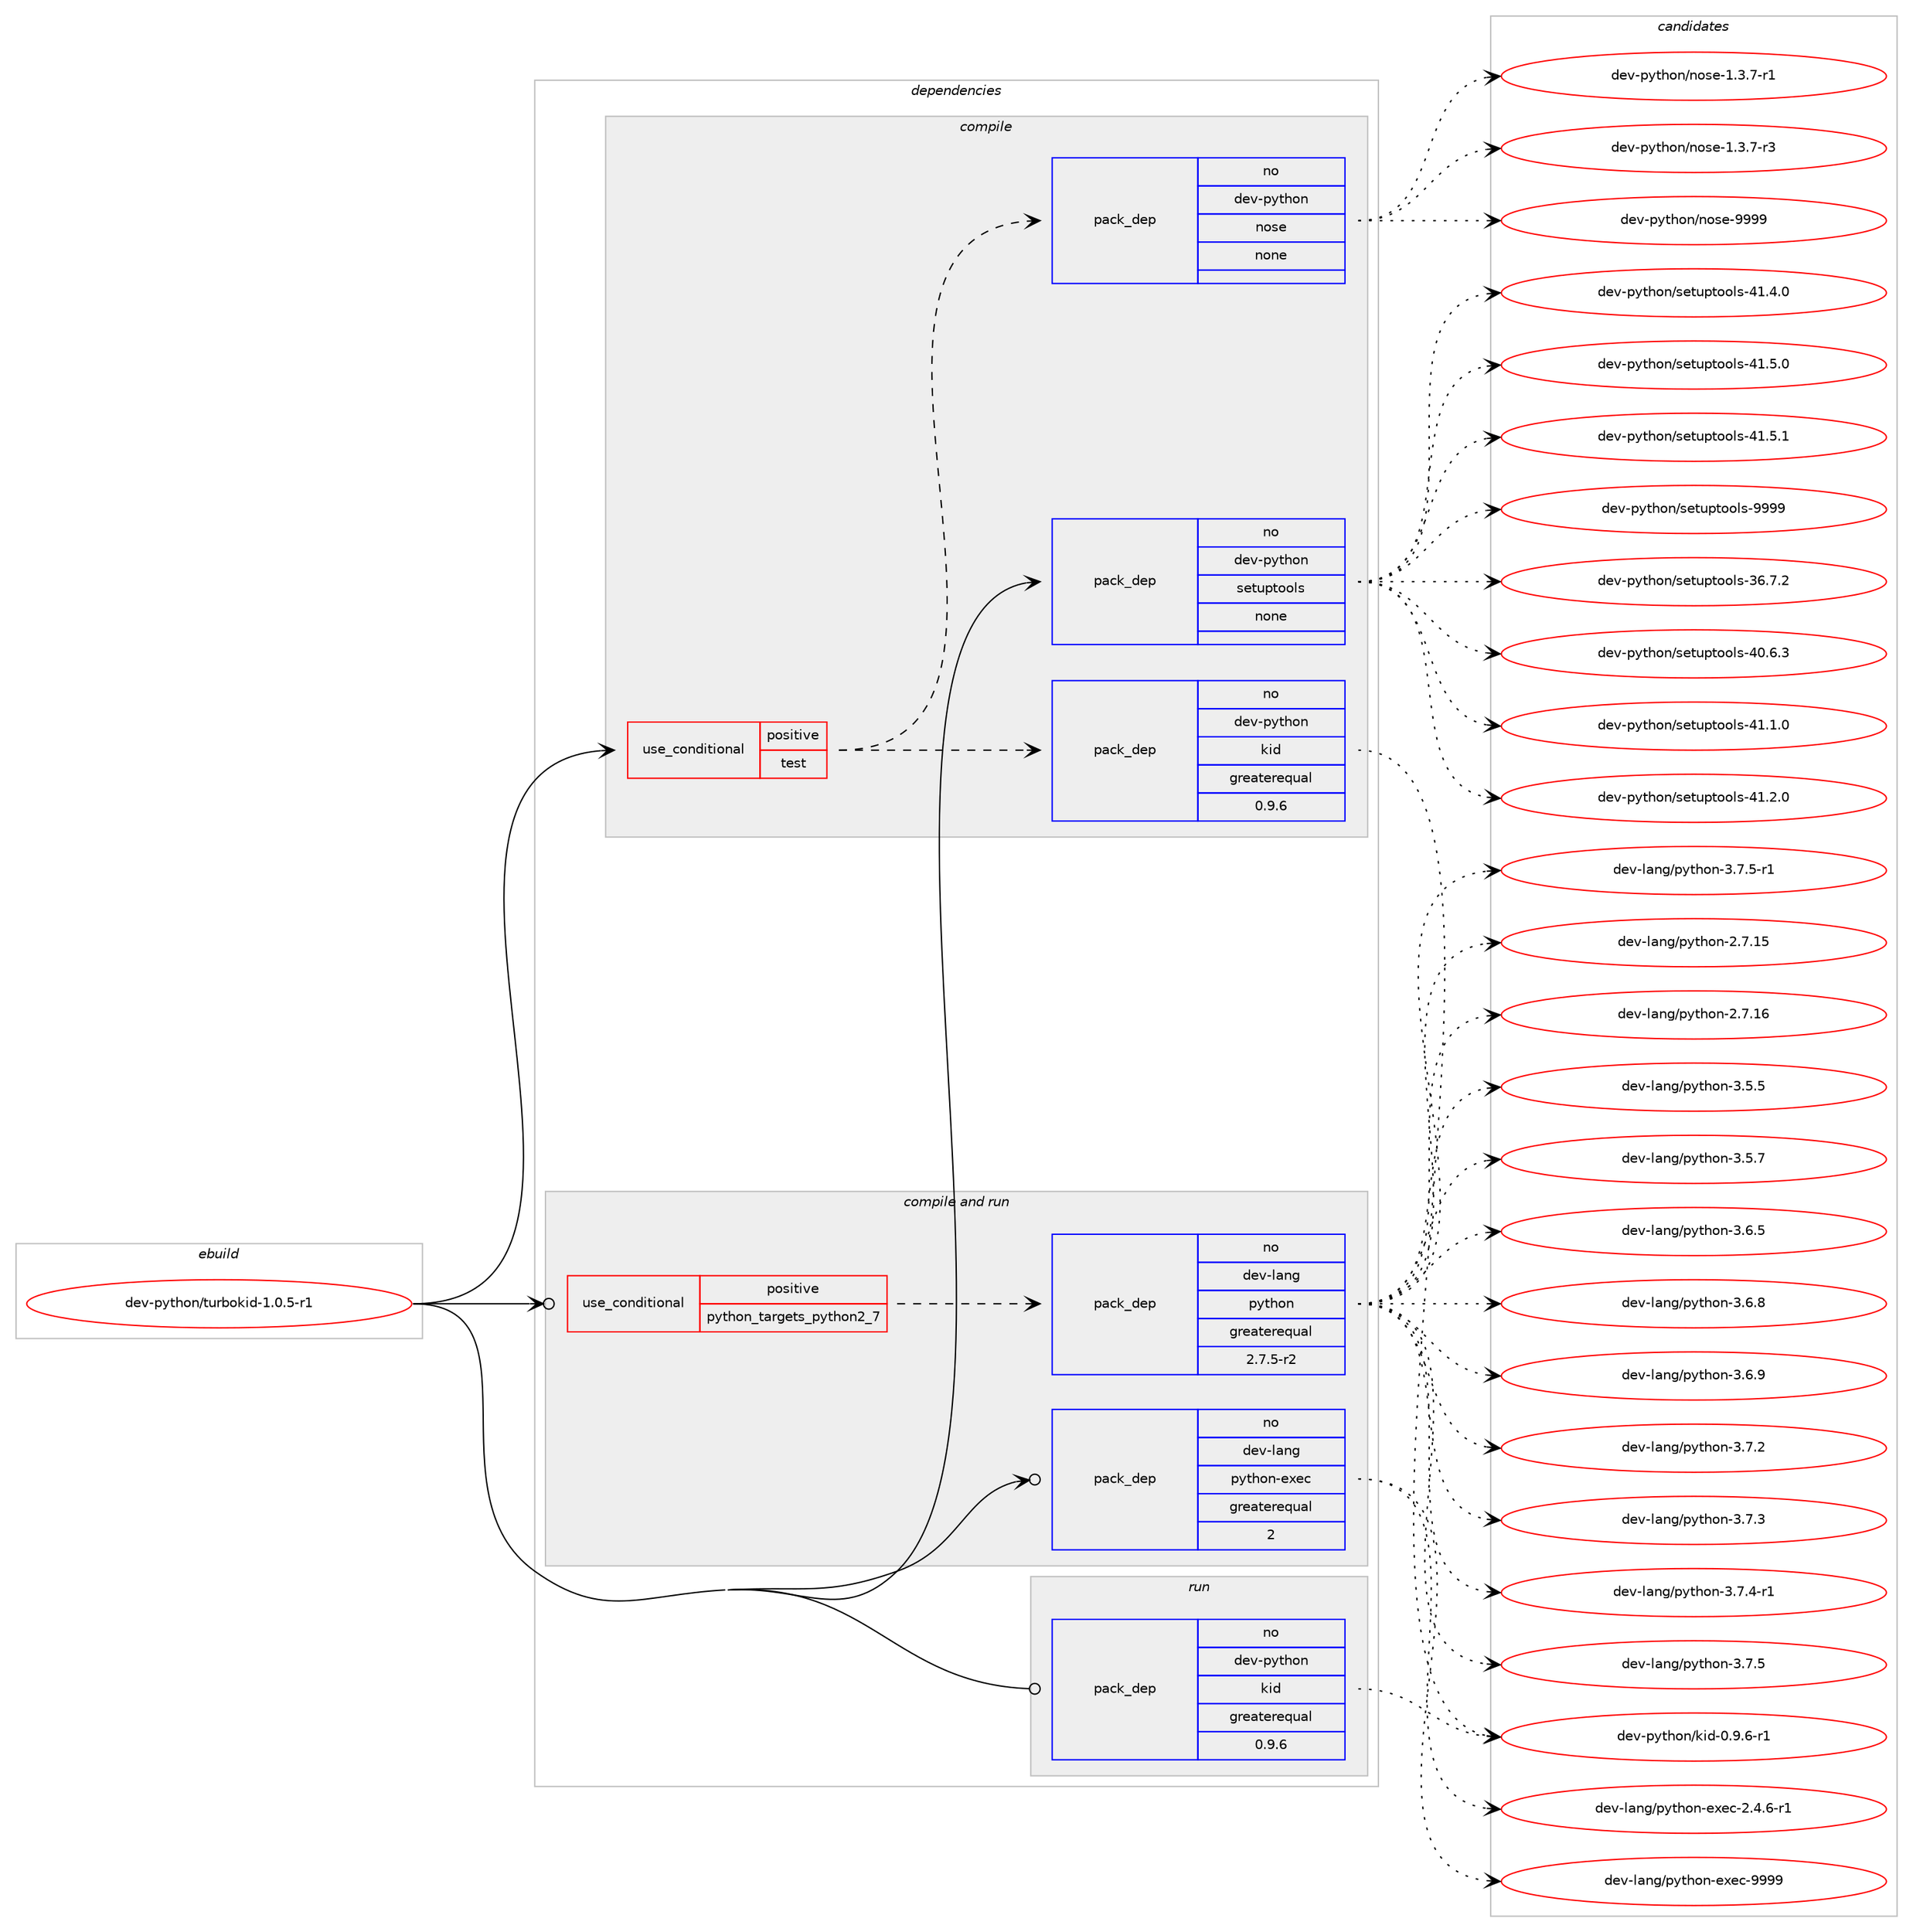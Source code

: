 digraph prolog {

# *************
# Graph options
# *************

newrank=true;
concentrate=true;
compound=true;
graph [rankdir=LR,fontname=Helvetica,fontsize=10,ranksep=1.5];#, ranksep=2.5, nodesep=0.2];
edge  [arrowhead=vee];
node  [fontname=Helvetica,fontsize=10];

# **********
# The ebuild
# **********

subgraph cluster_leftcol {
color=gray;
rank=same;
label=<<i>ebuild</i>>;
id [label="dev-python/turbokid-1.0.5-r1", color=red, width=4, href="../dev-python/turbokid-1.0.5-r1.svg"];
}

# ****************
# The dependencies
# ****************

subgraph cluster_midcol {
color=gray;
label=<<i>dependencies</i>>;
subgraph cluster_compile {
fillcolor="#eeeeee";
style=filled;
label=<<i>compile</i>>;
subgraph cond150706 {
dependency641481 [label=<<TABLE BORDER="0" CELLBORDER="1" CELLSPACING="0" CELLPADDING="4"><TR><TD ROWSPAN="3" CELLPADDING="10">use_conditional</TD></TR><TR><TD>positive</TD></TR><TR><TD>test</TD></TR></TABLE>>, shape=none, color=red];
subgraph pack478893 {
dependency641482 [label=<<TABLE BORDER="0" CELLBORDER="1" CELLSPACING="0" CELLPADDING="4" WIDTH="220"><TR><TD ROWSPAN="6" CELLPADDING="30">pack_dep</TD></TR><TR><TD WIDTH="110">no</TD></TR><TR><TD>dev-python</TD></TR><TR><TD>kid</TD></TR><TR><TD>greaterequal</TD></TR><TR><TD>0.9.6</TD></TR></TABLE>>, shape=none, color=blue];
}
dependency641481:e -> dependency641482:w [weight=20,style="dashed",arrowhead="vee"];
subgraph pack478894 {
dependency641483 [label=<<TABLE BORDER="0" CELLBORDER="1" CELLSPACING="0" CELLPADDING="4" WIDTH="220"><TR><TD ROWSPAN="6" CELLPADDING="30">pack_dep</TD></TR><TR><TD WIDTH="110">no</TD></TR><TR><TD>dev-python</TD></TR><TR><TD>nose</TD></TR><TR><TD>none</TD></TR><TR><TD></TD></TR></TABLE>>, shape=none, color=blue];
}
dependency641481:e -> dependency641483:w [weight=20,style="dashed",arrowhead="vee"];
}
id:e -> dependency641481:w [weight=20,style="solid",arrowhead="vee"];
subgraph pack478895 {
dependency641484 [label=<<TABLE BORDER="0" CELLBORDER="1" CELLSPACING="0" CELLPADDING="4" WIDTH="220"><TR><TD ROWSPAN="6" CELLPADDING="30">pack_dep</TD></TR><TR><TD WIDTH="110">no</TD></TR><TR><TD>dev-python</TD></TR><TR><TD>setuptools</TD></TR><TR><TD>none</TD></TR><TR><TD></TD></TR></TABLE>>, shape=none, color=blue];
}
id:e -> dependency641484:w [weight=20,style="solid",arrowhead="vee"];
}
subgraph cluster_compileandrun {
fillcolor="#eeeeee";
style=filled;
label=<<i>compile and run</i>>;
subgraph cond150707 {
dependency641485 [label=<<TABLE BORDER="0" CELLBORDER="1" CELLSPACING="0" CELLPADDING="4"><TR><TD ROWSPAN="3" CELLPADDING="10">use_conditional</TD></TR><TR><TD>positive</TD></TR><TR><TD>python_targets_python2_7</TD></TR></TABLE>>, shape=none, color=red];
subgraph pack478896 {
dependency641486 [label=<<TABLE BORDER="0" CELLBORDER="1" CELLSPACING="0" CELLPADDING="4" WIDTH="220"><TR><TD ROWSPAN="6" CELLPADDING="30">pack_dep</TD></TR><TR><TD WIDTH="110">no</TD></TR><TR><TD>dev-lang</TD></TR><TR><TD>python</TD></TR><TR><TD>greaterequal</TD></TR><TR><TD>2.7.5-r2</TD></TR></TABLE>>, shape=none, color=blue];
}
dependency641485:e -> dependency641486:w [weight=20,style="dashed",arrowhead="vee"];
}
id:e -> dependency641485:w [weight=20,style="solid",arrowhead="odotvee"];
subgraph pack478897 {
dependency641487 [label=<<TABLE BORDER="0" CELLBORDER="1" CELLSPACING="0" CELLPADDING="4" WIDTH="220"><TR><TD ROWSPAN="6" CELLPADDING="30">pack_dep</TD></TR><TR><TD WIDTH="110">no</TD></TR><TR><TD>dev-lang</TD></TR><TR><TD>python-exec</TD></TR><TR><TD>greaterequal</TD></TR><TR><TD>2</TD></TR></TABLE>>, shape=none, color=blue];
}
id:e -> dependency641487:w [weight=20,style="solid",arrowhead="odotvee"];
}
subgraph cluster_run {
fillcolor="#eeeeee";
style=filled;
label=<<i>run</i>>;
subgraph pack478898 {
dependency641488 [label=<<TABLE BORDER="0" CELLBORDER="1" CELLSPACING="0" CELLPADDING="4" WIDTH="220"><TR><TD ROWSPAN="6" CELLPADDING="30">pack_dep</TD></TR><TR><TD WIDTH="110">no</TD></TR><TR><TD>dev-python</TD></TR><TR><TD>kid</TD></TR><TR><TD>greaterequal</TD></TR><TR><TD>0.9.6</TD></TR></TABLE>>, shape=none, color=blue];
}
id:e -> dependency641488:w [weight=20,style="solid",arrowhead="odot"];
}
}

# **************
# The candidates
# **************

subgraph cluster_choices {
rank=same;
color=gray;
label=<<i>candidates</i>>;

subgraph choice478893 {
color=black;
nodesep=1;
choice10010111845112121116104111110471071051004548465746544511449 [label="dev-python/kid-0.9.6-r1", color=red, width=4,href="../dev-python/kid-0.9.6-r1.svg"];
dependency641482:e -> choice10010111845112121116104111110471071051004548465746544511449:w [style=dotted,weight="100"];
}
subgraph choice478894 {
color=black;
nodesep=1;
choice10010111845112121116104111110471101111151014549465146554511449 [label="dev-python/nose-1.3.7-r1", color=red, width=4,href="../dev-python/nose-1.3.7-r1.svg"];
choice10010111845112121116104111110471101111151014549465146554511451 [label="dev-python/nose-1.3.7-r3", color=red, width=4,href="../dev-python/nose-1.3.7-r3.svg"];
choice10010111845112121116104111110471101111151014557575757 [label="dev-python/nose-9999", color=red, width=4,href="../dev-python/nose-9999.svg"];
dependency641483:e -> choice10010111845112121116104111110471101111151014549465146554511449:w [style=dotted,weight="100"];
dependency641483:e -> choice10010111845112121116104111110471101111151014549465146554511451:w [style=dotted,weight="100"];
dependency641483:e -> choice10010111845112121116104111110471101111151014557575757:w [style=dotted,weight="100"];
}
subgraph choice478895 {
color=black;
nodesep=1;
choice100101118451121211161041111104711510111611711211611111110811545515446554650 [label="dev-python/setuptools-36.7.2", color=red, width=4,href="../dev-python/setuptools-36.7.2.svg"];
choice100101118451121211161041111104711510111611711211611111110811545524846544651 [label="dev-python/setuptools-40.6.3", color=red, width=4,href="../dev-python/setuptools-40.6.3.svg"];
choice100101118451121211161041111104711510111611711211611111110811545524946494648 [label="dev-python/setuptools-41.1.0", color=red, width=4,href="../dev-python/setuptools-41.1.0.svg"];
choice100101118451121211161041111104711510111611711211611111110811545524946504648 [label="dev-python/setuptools-41.2.0", color=red, width=4,href="../dev-python/setuptools-41.2.0.svg"];
choice100101118451121211161041111104711510111611711211611111110811545524946524648 [label="dev-python/setuptools-41.4.0", color=red, width=4,href="../dev-python/setuptools-41.4.0.svg"];
choice100101118451121211161041111104711510111611711211611111110811545524946534648 [label="dev-python/setuptools-41.5.0", color=red, width=4,href="../dev-python/setuptools-41.5.0.svg"];
choice100101118451121211161041111104711510111611711211611111110811545524946534649 [label="dev-python/setuptools-41.5.1", color=red, width=4,href="../dev-python/setuptools-41.5.1.svg"];
choice10010111845112121116104111110471151011161171121161111111081154557575757 [label="dev-python/setuptools-9999", color=red, width=4,href="../dev-python/setuptools-9999.svg"];
dependency641484:e -> choice100101118451121211161041111104711510111611711211611111110811545515446554650:w [style=dotted,weight="100"];
dependency641484:e -> choice100101118451121211161041111104711510111611711211611111110811545524846544651:w [style=dotted,weight="100"];
dependency641484:e -> choice100101118451121211161041111104711510111611711211611111110811545524946494648:w [style=dotted,weight="100"];
dependency641484:e -> choice100101118451121211161041111104711510111611711211611111110811545524946504648:w [style=dotted,weight="100"];
dependency641484:e -> choice100101118451121211161041111104711510111611711211611111110811545524946524648:w [style=dotted,weight="100"];
dependency641484:e -> choice100101118451121211161041111104711510111611711211611111110811545524946534648:w [style=dotted,weight="100"];
dependency641484:e -> choice100101118451121211161041111104711510111611711211611111110811545524946534649:w [style=dotted,weight="100"];
dependency641484:e -> choice10010111845112121116104111110471151011161171121161111111081154557575757:w [style=dotted,weight="100"];
}
subgraph choice478896 {
color=black;
nodesep=1;
choice10010111845108971101034711212111610411111045504655464953 [label="dev-lang/python-2.7.15", color=red, width=4,href="../dev-lang/python-2.7.15.svg"];
choice10010111845108971101034711212111610411111045504655464954 [label="dev-lang/python-2.7.16", color=red, width=4,href="../dev-lang/python-2.7.16.svg"];
choice100101118451089711010347112121116104111110455146534653 [label="dev-lang/python-3.5.5", color=red, width=4,href="../dev-lang/python-3.5.5.svg"];
choice100101118451089711010347112121116104111110455146534655 [label="dev-lang/python-3.5.7", color=red, width=4,href="../dev-lang/python-3.5.7.svg"];
choice100101118451089711010347112121116104111110455146544653 [label="dev-lang/python-3.6.5", color=red, width=4,href="../dev-lang/python-3.6.5.svg"];
choice100101118451089711010347112121116104111110455146544656 [label="dev-lang/python-3.6.8", color=red, width=4,href="../dev-lang/python-3.6.8.svg"];
choice100101118451089711010347112121116104111110455146544657 [label="dev-lang/python-3.6.9", color=red, width=4,href="../dev-lang/python-3.6.9.svg"];
choice100101118451089711010347112121116104111110455146554650 [label="dev-lang/python-3.7.2", color=red, width=4,href="../dev-lang/python-3.7.2.svg"];
choice100101118451089711010347112121116104111110455146554651 [label="dev-lang/python-3.7.3", color=red, width=4,href="../dev-lang/python-3.7.3.svg"];
choice1001011184510897110103471121211161041111104551465546524511449 [label="dev-lang/python-3.7.4-r1", color=red, width=4,href="../dev-lang/python-3.7.4-r1.svg"];
choice100101118451089711010347112121116104111110455146554653 [label="dev-lang/python-3.7.5", color=red, width=4,href="../dev-lang/python-3.7.5.svg"];
choice1001011184510897110103471121211161041111104551465546534511449 [label="dev-lang/python-3.7.5-r1", color=red, width=4,href="../dev-lang/python-3.7.5-r1.svg"];
dependency641486:e -> choice10010111845108971101034711212111610411111045504655464953:w [style=dotted,weight="100"];
dependency641486:e -> choice10010111845108971101034711212111610411111045504655464954:w [style=dotted,weight="100"];
dependency641486:e -> choice100101118451089711010347112121116104111110455146534653:w [style=dotted,weight="100"];
dependency641486:e -> choice100101118451089711010347112121116104111110455146534655:w [style=dotted,weight="100"];
dependency641486:e -> choice100101118451089711010347112121116104111110455146544653:w [style=dotted,weight="100"];
dependency641486:e -> choice100101118451089711010347112121116104111110455146544656:w [style=dotted,weight="100"];
dependency641486:e -> choice100101118451089711010347112121116104111110455146544657:w [style=dotted,weight="100"];
dependency641486:e -> choice100101118451089711010347112121116104111110455146554650:w [style=dotted,weight="100"];
dependency641486:e -> choice100101118451089711010347112121116104111110455146554651:w [style=dotted,weight="100"];
dependency641486:e -> choice1001011184510897110103471121211161041111104551465546524511449:w [style=dotted,weight="100"];
dependency641486:e -> choice100101118451089711010347112121116104111110455146554653:w [style=dotted,weight="100"];
dependency641486:e -> choice1001011184510897110103471121211161041111104551465546534511449:w [style=dotted,weight="100"];
}
subgraph choice478897 {
color=black;
nodesep=1;
choice10010111845108971101034711212111610411111045101120101994550465246544511449 [label="dev-lang/python-exec-2.4.6-r1", color=red, width=4,href="../dev-lang/python-exec-2.4.6-r1.svg"];
choice10010111845108971101034711212111610411111045101120101994557575757 [label="dev-lang/python-exec-9999", color=red, width=4,href="../dev-lang/python-exec-9999.svg"];
dependency641487:e -> choice10010111845108971101034711212111610411111045101120101994550465246544511449:w [style=dotted,weight="100"];
dependency641487:e -> choice10010111845108971101034711212111610411111045101120101994557575757:w [style=dotted,weight="100"];
}
subgraph choice478898 {
color=black;
nodesep=1;
choice10010111845112121116104111110471071051004548465746544511449 [label="dev-python/kid-0.9.6-r1", color=red, width=4,href="../dev-python/kid-0.9.6-r1.svg"];
dependency641488:e -> choice10010111845112121116104111110471071051004548465746544511449:w [style=dotted,weight="100"];
}
}

}

